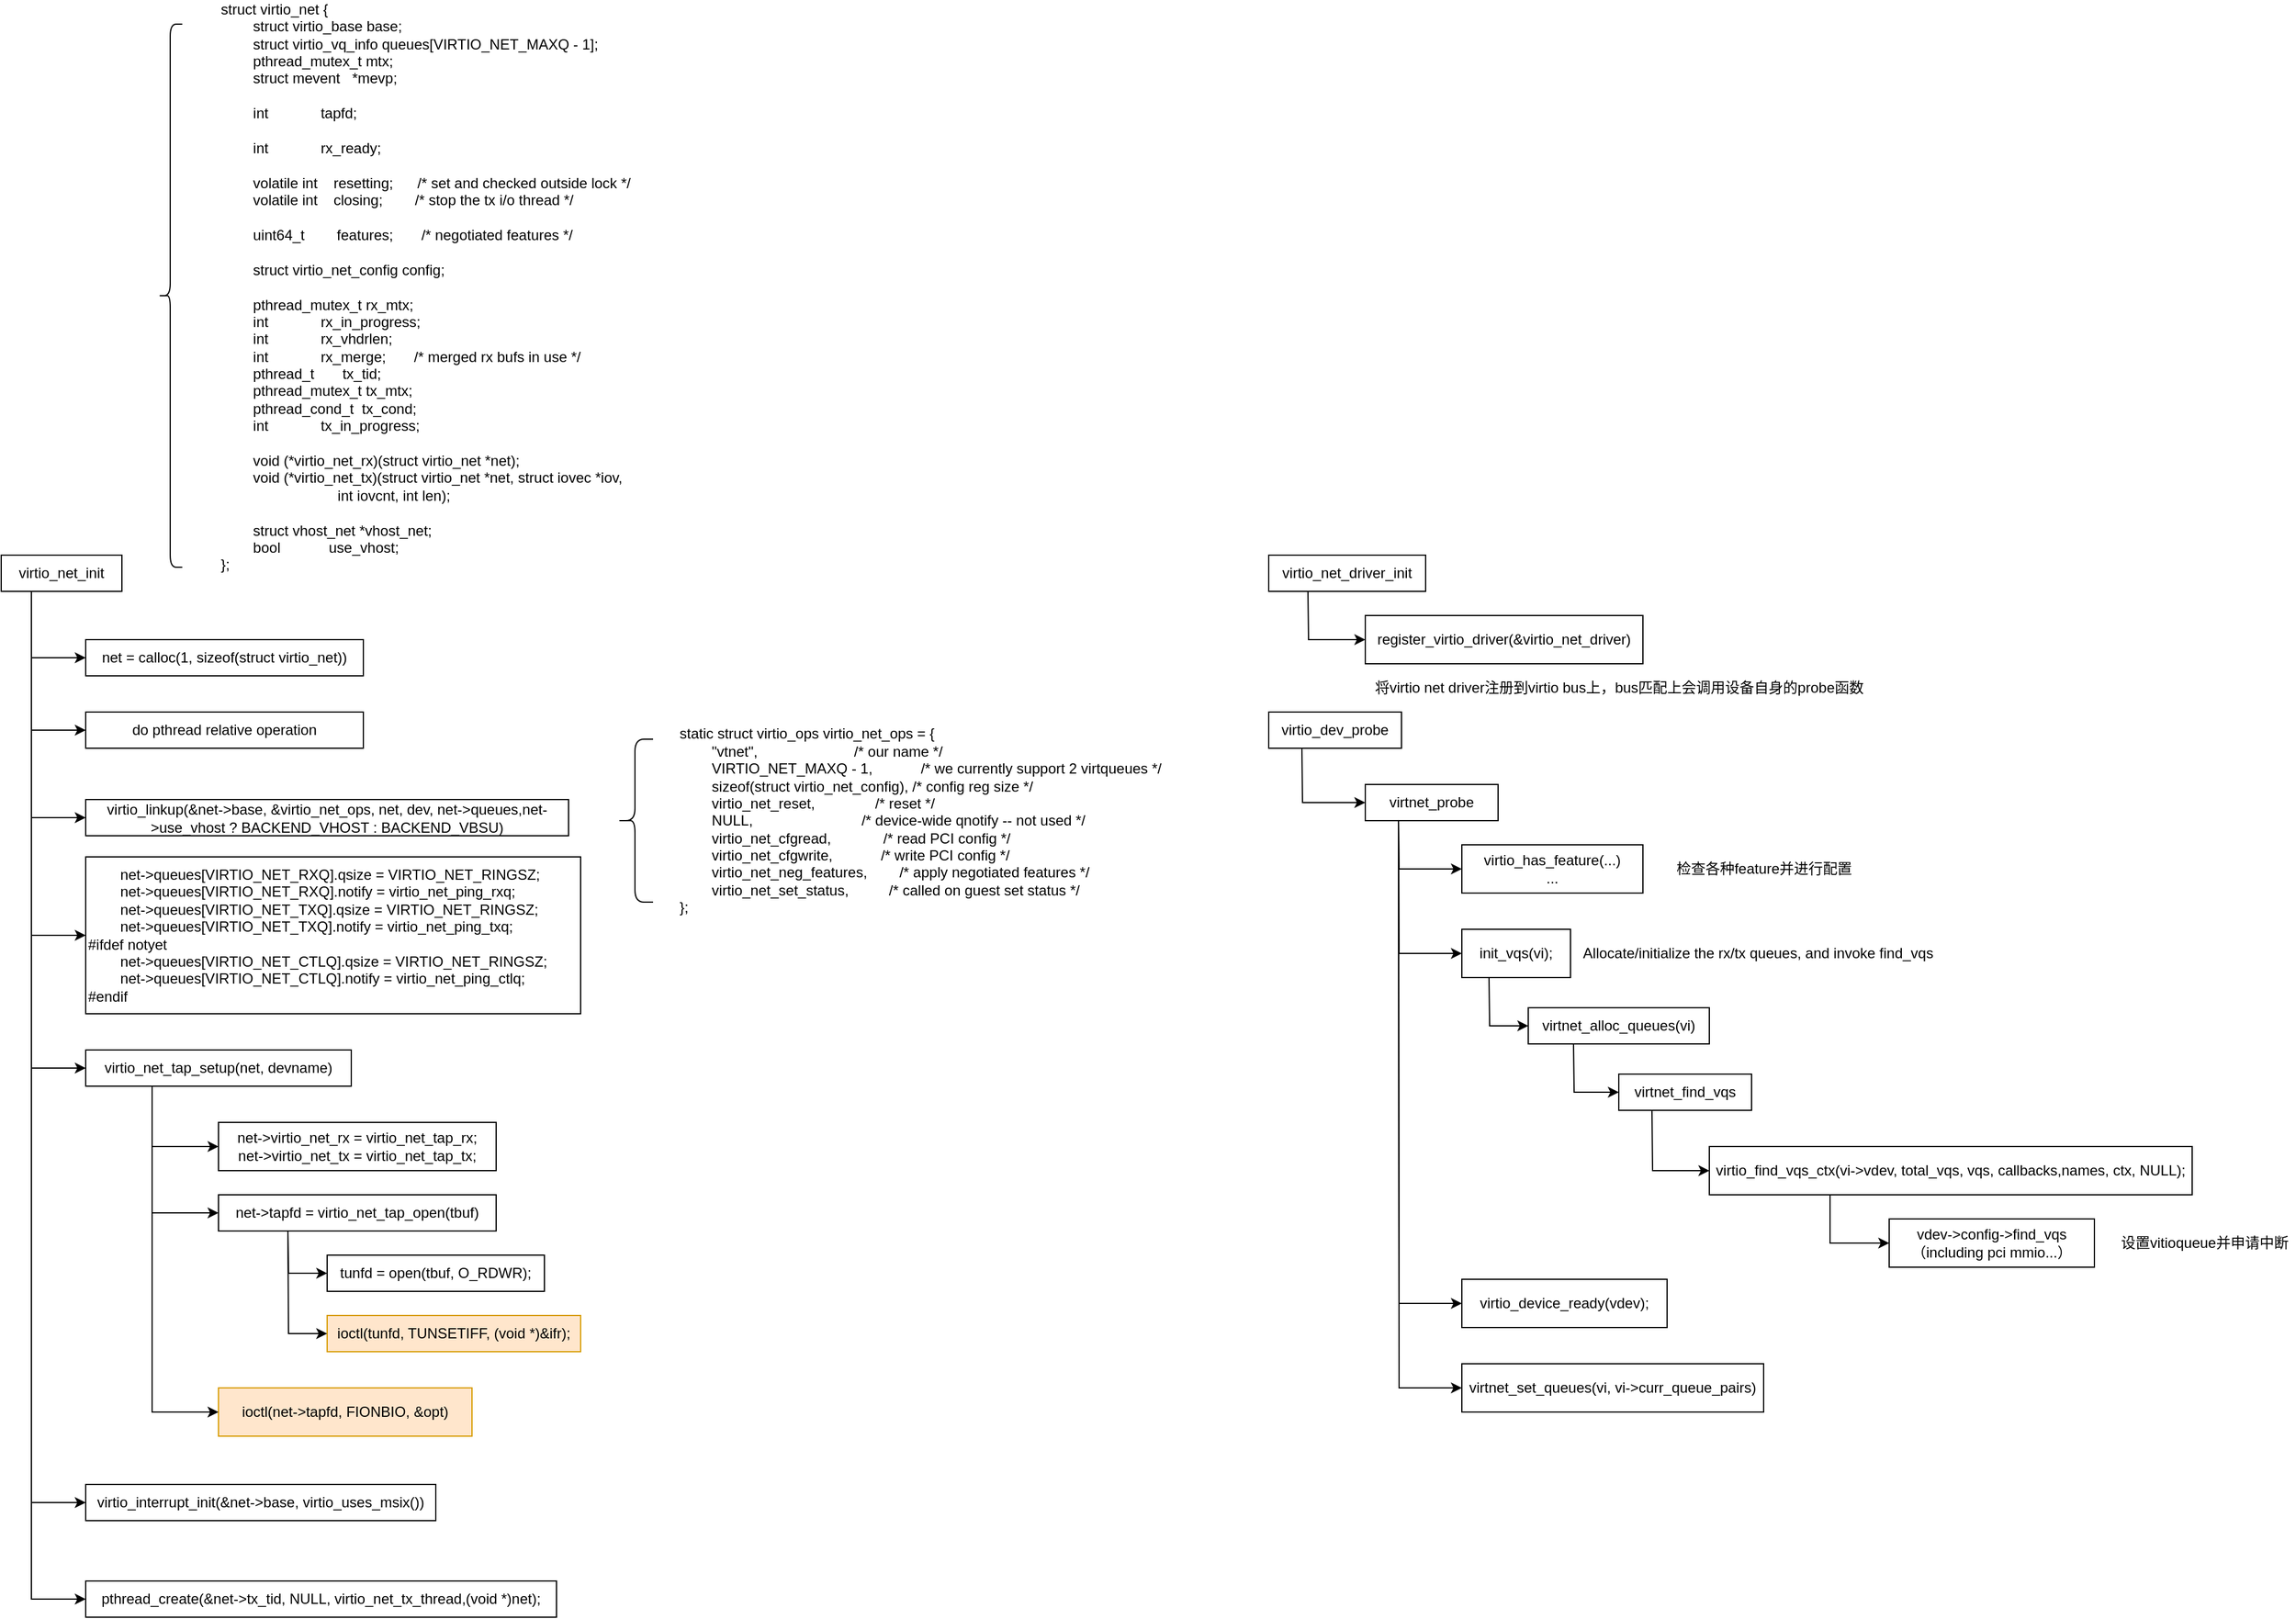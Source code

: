 <mxfile version="16.2.4" type="github">
  <diagram id="KWUQa78Vd3lR5urpS75q" name="第 1 页">
    <mxGraphModel dx="1483" dy="2060" grid="1" gridSize="10" guides="1" tooltips="1" connect="1" arrows="1" fold="1" page="1" pageScale="1" pageWidth="827" pageHeight="1169" math="0" shadow="0">
      <root>
        <mxCell id="0" />
        <mxCell id="1" parent="0" />
        <mxCell id="0QqFH8Gw2swg9hfUQbTv-2" value="virtio_net_init" style="rounded=0;whiteSpace=wrap;html=1;" parent="1" vertex="1">
          <mxGeometry x="70" y="40" width="100" height="30" as="geometry" />
        </mxCell>
        <mxCell id="0QqFH8Gw2swg9hfUQbTv-3" value="virtio_linkup(&amp;amp;net-&amp;gt;base, &amp;amp;virtio_net_ops, net, dev, net-&amp;gt;queues,net-&amp;gt;use_vhost ? BACKEND_VHOST : BACKEND_VBSU)" style="whiteSpace=wrap;html=1;" parent="1" vertex="1">
          <mxGeometry x="140" y="242.5" width="400" height="30" as="geometry" />
        </mxCell>
        <mxCell id="0QqFH8Gw2swg9hfUQbTv-6" value="" style="edgeStyle=elbowEdgeStyle;elbow=horizontal;endArrow=classic;html=1;rounded=0;entryX=0;entryY=0.5;entryDx=0;entryDy=0;exitX=0.25;exitY=1;exitDx=0;exitDy=0;" parent="1" source="0QqFH8Gw2swg9hfUQbTv-2" target="0QqFH8Gw2swg9hfUQbTv-3" edge="1">
          <mxGeometry width="50" height="50" relative="1" as="geometry">
            <mxPoint x="50" y="150" as="sourcePoint" />
            <mxPoint x="100" y="100" as="targetPoint" />
            <Array as="points">
              <mxPoint x="95" y="90" />
            </Array>
          </mxGeometry>
        </mxCell>
        <mxCell id="0QqFH8Gw2swg9hfUQbTv-7" value="&lt;div&gt;static struct virtio_ops virtio_net_ops = {&lt;/div&gt;&lt;div&gt;&amp;nbsp; &amp;nbsp; &amp;nbsp; &amp;nbsp; &quot;vtnet&quot;,&amp;nbsp; &amp;nbsp; &amp;nbsp; &amp;nbsp; &amp;nbsp; &amp;nbsp; &amp;nbsp; &amp;nbsp; &amp;nbsp; &amp;nbsp; &amp;nbsp; &amp;nbsp; /* our name */&lt;/div&gt;&lt;div&gt;&amp;nbsp; &amp;nbsp; &amp;nbsp; &amp;nbsp; VIRTIO_NET_MAXQ - 1,&amp;nbsp; &amp;nbsp; &amp;nbsp; &amp;nbsp; &amp;nbsp; &amp;nbsp; /* we currently support 2 virtqueues */&lt;/div&gt;&lt;div&gt;&amp;nbsp; &amp;nbsp; &amp;nbsp; &amp;nbsp; sizeof(struct virtio_net_config), /* config reg size */&lt;/div&gt;&lt;div&gt;&amp;nbsp; &amp;nbsp; &amp;nbsp; &amp;nbsp; virtio_net_reset,&amp;nbsp; &amp;nbsp; &amp;nbsp; &amp;nbsp; &amp;nbsp; &amp;nbsp; &amp;nbsp; &amp;nbsp;/* reset */&lt;/div&gt;&lt;div&gt;&amp;nbsp; &amp;nbsp; &amp;nbsp; &amp;nbsp; NULL,&amp;nbsp; &amp;nbsp; &amp;nbsp; &amp;nbsp; &amp;nbsp; &amp;nbsp; &amp;nbsp; &amp;nbsp; &amp;nbsp; &amp;nbsp; &amp;nbsp; &amp;nbsp; &amp;nbsp; &amp;nbsp;/* device-wide qnotify -- not used */&lt;/div&gt;&lt;div&gt;&amp;nbsp; &amp;nbsp; &amp;nbsp; &amp;nbsp; virtio_net_cfgread,&amp;nbsp; &amp;nbsp; &amp;nbsp; &amp;nbsp; &amp;nbsp; &amp;nbsp; &amp;nbsp;/* read PCI config */&lt;/div&gt;&lt;div&gt;&amp;nbsp; &amp;nbsp; &amp;nbsp; &amp;nbsp; virtio_net_cfgwrite,&amp;nbsp; &amp;nbsp; &amp;nbsp; &amp;nbsp; &amp;nbsp; &amp;nbsp; /* write PCI config */&lt;/div&gt;&lt;div&gt;&amp;nbsp; &amp;nbsp; &amp;nbsp; &amp;nbsp; virtio_net_neg_features,&amp;nbsp; &amp;nbsp; &amp;nbsp; &amp;nbsp; /* apply negotiated features */&lt;/div&gt;&lt;div&gt;&amp;nbsp; &amp;nbsp; &amp;nbsp; &amp;nbsp; virtio_net_set_status,&amp;nbsp; &amp;nbsp; &amp;nbsp; &amp;nbsp; &amp;nbsp; /* called on guest set status */&lt;/div&gt;&lt;div&gt;};&lt;/div&gt;" style="text;html=1;align=left;verticalAlign=middle;resizable=0;points=[];autosize=1;strokeColor=none;fillColor=none;" parent="1" vertex="1">
          <mxGeometry x="630" y="180" width="410" height="160" as="geometry" />
        </mxCell>
        <mxCell id="0QqFH8Gw2swg9hfUQbTv-8" value="" style="shape=curlyBracket;whiteSpace=wrap;html=1;rounded=1;size=0.5;" parent="1" vertex="1">
          <mxGeometry x="580" y="192.5" width="30" height="135" as="geometry" />
        </mxCell>
        <mxCell id="0QqFH8Gw2swg9hfUQbTv-9" value="&lt;div&gt;struct virtio_net {&lt;/div&gt;&lt;div&gt;&amp;nbsp; &amp;nbsp; &amp;nbsp; &amp;nbsp; struct virtio_base base;&lt;/div&gt;&lt;div&gt;&amp;nbsp; &amp;nbsp; &amp;nbsp; &amp;nbsp; struct virtio_vq_info queues[VIRTIO_NET_MAXQ - 1];&lt;/div&gt;&lt;div&gt;&amp;nbsp; &amp;nbsp; &amp;nbsp; &amp;nbsp; pthread_mutex_t mtx;&lt;/div&gt;&lt;div&gt;&amp;nbsp; &amp;nbsp; &amp;nbsp; &amp;nbsp; struct mevent&amp;nbsp; &amp;nbsp;*mevp;&lt;/div&gt;&lt;div&gt;&lt;br&gt;&lt;/div&gt;&lt;div&gt;&amp;nbsp; &amp;nbsp; &amp;nbsp; &amp;nbsp; int&amp;nbsp; &amp;nbsp; &amp;nbsp; &amp;nbsp; &amp;nbsp; &amp;nbsp; &amp;nbsp;tapfd;&lt;/div&gt;&lt;div&gt;&lt;br&gt;&lt;/div&gt;&lt;div&gt;&amp;nbsp; &amp;nbsp; &amp;nbsp; &amp;nbsp; int&amp;nbsp; &amp;nbsp; &amp;nbsp; &amp;nbsp; &amp;nbsp; &amp;nbsp; &amp;nbsp;rx_ready;&lt;/div&gt;&lt;div&gt;&lt;br&gt;&lt;/div&gt;&lt;div&gt;&amp;nbsp; &amp;nbsp; &amp;nbsp; &amp;nbsp; volatile int&amp;nbsp; &amp;nbsp; resetting;&amp;nbsp; &amp;nbsp; &amp;nbsp; /* set and checked outside lock */&lt;/div&gt;&lt;div&gt;&amp;nbsp; &amp;nbsp; &amp;nbsp; &amp;nbsp; volatile int&amp;nbsp; &amp;nbsp; closing;&amp;nbsp; &amp;nbsp; &amp;nbsp; &amp;nbsp; /* stop the tx i/o thread */&lt;/div&gt;&lt;div&gt;&lt;br&gt;&lt;/div&gt;&lt;div&gt;&amp;nbsp; &amp;nbsp; &amp;nbsp; &amp;nbsp; uint64_t&amp;nbsp; &amp;nbsp; &amp;nbsp; &amp;nbsp; features;&amp;nbsp; &amp;nbsp; &amp;nbsp; &amp;nbsp;/* negotiated features */&lt;/div&gt;&lt;div&gt;&lt;br&gt;&lt;/div&gt;&lt;div&gt;&amp;nbsp; &amp;nbsp; &amp;nbsp; &amp;nbsp; struct virtio_net_config config;&lt;/div&gt;&lt;div&gt;&lt;br&gt;&lt;/div&gt;&lt;div&gt;&amp;nbsp; &amp;nbsp; &amp;nbsp; &amp;nbsp; pthread_mutex_t rx_mtx;&lt;/div&gt;&lt;div&gt;&amp;nbsp; &amp;nbsp; &amp;nbsp; &amp;nbsp; int&amp;nbsp; &amp;nbsp; &amp;nbsp; &amp;nbsp; &amp;nbsp; &amp;nbsp; &amp;nbsp;rx_in_progress;&lt;/div&gt;&lt;div&gt;&amp;nbsp; &amp;nbsp; &amp;nbsp; &amp;nbsp; int&amp;nbsp; &amp;nbsp; &amp;nbsp; &amp;nbsp; &amp;nbsp; &amp;nbsp; &amp;nbsp;rx_vhdrlen;&lt;/div&gt;&lt;div&gt;&amp;nbsp; &amp;nbsp; &amp;nbsp; &amp;nbsp; int&amp;nbsp; &amp;nbsp; &amp;nbsp; &amp;nbsp; &amp;nbsp; &amp;nbsp; &amp;nbsp;rx_merge;&amp;nbsp; &amp;nbsp; &amp;nbsp; &amp;nbsp;/* merged rx bufs in use */&lt;/div&gt;&lt;div&gt;&amp;nbsp; &amp;nbsp; &amp;nbsp; &amp;nbsp; pthread_t&amp;nbsp; &amp;nbsp; &amp;nbsp; &amp;nbsp;tx_tid;&lt;/div&gt;&lt;div&gt;&amp;nbsp; &amp;nbsp; &amp;nbsp; &amp;nbsp; pthread_mutex_t tx_mtx;&lt;/div&gt;&lt;div&gt;&amp;nbsp; &amp;nbsp; &amp;nbsp; &amp;nbsp; pthread_cond_t&amp;nbsp; tx_cond;&lt;/div&gt;&lt;div&gt;&amp;nbsp; &amp;nbsp; &amp;nbsp; &amp;nbsp; int&amp;nbsp; &amp;nbsp; &amp;nbsp; &amp;nbsp; &amp;nbsp; &amp;nbsp; &amp;nbsp;tx_in_progress;&lt;/div&gt;&lt;div&gt;&lt;br&gt;&lt;/div&gt;&lt;div&gt;&amp;nbsp; &amp;nbsp; &amp;nbsp; &amp;nbsp; void (*virtio_net_rx)(struct virtio_net *net);&lt;/div&gt;&lt;div&gt;&amp;nbsp; &amp;nbsp; &amp;nbsp; &amp;nbsp; void (*virtio_net_tx)(struct virtio_net *net, struct iovec *iov,&lt;/div&gt;&lt;div&gt;&amp;nbsp; &amp;nbsp; &amp;nbsp; &amp;nbsp; &amp;nbsp; &amp;nbsp; &amp;nbsp; &amp;nbsp; &amp;nbsp; &amp;nbsp; &amp;nbsp; &amp;nbsp; &amp;nbsp; &amp;nbsp; &amp;nbsp;int iovcnt, int len);&lt;/div&gt;&lt;div&gt;&lt;br&gt;&lt;/div&gt;&lt;div&gt;&amp;nbsp; &amp;nbsp; &amp;nbsp; &amp;nbsp; struct vhost_net *vhost_net;&lt;/div&gt;&lt;div&gt;&amp;nbsp; &amp;nbsp; &amp;nbsp; &amp;nbsp; bool&amp;nbsp; &amp;nbsp; &amp;nbsp; &amp;nbsp; &amp;nbsp; &amp;nbsp; use_vhost;&lt;/div&gt;&lt;div&gt;};&lt;/div&gt;&lt;div&gt;&lt;br&gt;&lt;/div&gt;" style="text;html=1;align=left;verticalAlign=middle;resizable=0;points=[];autosize=1;strokeColor=none;fillColor=none;" parent="1" vertex="1">
          <mxGeometry x="250" y="-415" width="350" height="480" as="geometry" />
        </mxCell>
        <mxCell id="0QqFH8Gw2swg9hfUQbTv-10" value="" style="shape=curlyBracket;whiteSpace=wrap;html=1;rounded=1;" parent="1" vertex="1">
          <mxGeometry x="200" y="-400" width="20" height="450" as="geometry" />
        </mxCell>
        <mxCell id="0QqFH8Gw2swg9hfUQbTv-11" value="net = calloc(1, sizeof(struct virtio_net))" style="whiteSpace=wrap;html=1;" parent="1" vertex="1">
          <mxGeometry x="140" y="110" width="230" height="30" as="geometry" />
        </mxCell>
        <mxCell id="0QqFH8Gw2swg9hfUQbTv-12" value="" style="endArrow=classic;html=1;rounded=0;entryX=0;entryY=0.5;entryDx=0;entryDy=0;exitX=0.25;exitY=1;exitDx=0;exitDy=0;" parent="1" source="0QqFH8Gw2swg9hfUQbTv-2" target="0QqFH8Gw2swg9hfUQbTv-11" edge="1">
          <mxGeometry width="50" height="50" relative="1" as="geometry">
            <mxPoint x="100" y="125" as="sourcePoint" />
            <mxPoint x="490" y="130" as="targetPoint" />
            <Array as="points">
              <mxPoint x="95" y="125" />
            </Array>
          </mxGeometry>
        </mxCell>
        <mxCell id="0QqFH8Gw2swg9hfUQbTv-13" value="do pthread relative operation" style="whiteSpace=wrap;html=1;" parent="1" vertex="1">
          <mxGeometry x="140" y="170" width="230" height="30" as="geometry" />
        </mxCell>
        <mxCell id="0QqFH8Gw2swg9hfUQbTv-14" value="" style="endArrow=classic;html=1;rounded=0;entryX=0;entryY=0.5;entryDx=0;entryDy=0;exitX=0.25;exitY=1;exitDx=0;exitDy=0;" parent="1" source="0QqFH8Gw2swg9hfUQbTv-2" target="0QqFH8Gw2swg9hfUQbTv-13" edge="1">
          <mxGeometry width="50" height="50" relative="1" as="geometry">
            <mxPoint x="180" y="260" as="sourcePoint" />
            <mxPoint x="230" y="210" as="targetPoint" />
            <Array as="points">
              <mxPoint x="95" y="185" />
            </Array>
          </mxGeometry>
        </mxCell>
        <mxCell id="0QqFH8Gw2swg9hfUQbTv-15" value="&lt;div&gt;&amp;nbsp; &amp;nbsp; &amp;nbsp; &amp;nbsp; net-&amp;gt;queues[VIRTIO_NET_RXQ].qsize = VIRTIO_NET_RINGSZ;&lt;/div&gt;&lt;div&gt;&amp;nbsp; &amp;nbsp; &amp;nbsp; &amp;nbsp; net-&amp;gt;queues[VIRTIO_NET_RXQ].notify = virtio_net_ping_rxq;&lt;/div&gt;&lt;div&gt;&amp;nbsp; &amp;nbsp; &amp;nbsp; &amp;nbsp; net-&amp;gt;queues[VIRTIO_NET_TXQ].qsize = VIRTIO_NET_RINGSZ;&lt;/div&gt;&lt;div&gt;&amp;nbsp; &amp;nbsp; &amp;nbsp; &amp;nbsp; net-&amp;gt;queues[VIRTIO_NET_TXQ].notify = virtio_net_ping_txq;&lt;/div&gt;&lt;div&gt;#ifdef notyet&lt;/div&gt;&lt;div&gt;&amp;nbsp; &amp;nbsp; &amp;nbsp; &amp;nbsp; net-&amp;gt;queues[VIRTIO_NET_CTLQ].qsize = VIRTIO_NET_RINGSZ;&lt;/div&gt;&lt;div&gt;&amp;nbsp; &amp;nbsp; &amp;nbsp; &amp;nbsp; net-&amp;gt;queues[VIRTIO_NET_CTLQ].notify = virtio_net_ping_ctlq;&lt;/div&gt;&lt;div&gt;#endif&lt;/div&gt;" style="whiteSpace=wrap;html=1;align=left;" parent="1" vertex="1">
          <mxGeometry x="140" y="290" width="410" height="130" as="geometry" />
        </mxCell>
        <mxCell id="0QqFH8Gw2swg9hfUQbTv-16" value="" style="endArrow=classic;html=1;rounded=0;entryX=0;entryY=0.5;entryDx=0;entryDy=0;exitX=0.25;exitY=1;exitDx=0;exitDy=0;" parent="1" source="0QqFH8Gw2swg9hfUQbTv-2" target="0QqFH8Gw2swg9hfUQbTv-15" edge="1">
          <mxGeometry width="50" height="50" relative="1" as="geometry">
            <mxPoint x="120" y="100" as="sourcePoint" />
            <mxPoint x="110" y="330" as="targetPoint" />
            <Array as="points">
              <mxPoint x="95" y="355" />
            </Array>
          </mxGeometry>
        </mxCell>
        <mxCell id="0QqFH8Gw2swg9hfUQbTv-17" value="virtio_net_tap_setup(net, devname)" style="whiteSpace=wrap;html=1;" parent="1" vertex="1">
          <mxGeometry x="140" y="450" width="220" height="30" as="geometry" />
        </mxCell>
        <mxCell id="0QqFH8Gw2swg9hfUQbTv-18" value="" style="endArrow=classic;html=1;rounded=0;entryX=0;entryY=0.5;entryDx=0;entryDy=0;exitX=0.25;exitY=1;exitDx=0;exitDy=0;" parent="1" source="0QqFH8Gw2swg9hfUQbTv-2" target="0QqFH8Gw2swg9hfUQbTv-17" edge="1">
          <mxGeometry width="50" height="50" relative="1" as="geometry">
            <mxPoint x="120" y="80" as="sourcePoint" />
            <mxPoint x="70" y="390" as="targetPoint" />
            <Array as="points">
              <mxPoint x="95" y="465" />
            </Array>
          </mxGeometry>
        </mxCell>
        <mxCell id="0QqFH8Gw2swg9hfUQbTv-19" value="net-&amp;gt;virtio_net_rx = virtio_net_tap_rx;&lt;br&gt;net-&amp;gt;virtio_net_tx = virtio_net_tap_tx;" style="whiteSpace=wrap;html=1;" parent="1" vertex="1">
          <mxGeometry x="250" y="510" width="230" height="40" as="geometry" />
        </mxCell>
        <mxCell id="0QqFH8Gw2swg9hfUQbTv-20" value="" style="endArrow=classic;html=1;rounded=0;entryX=0;entryY=0.5;entryDx=0;entryDy=0;exitX=0.25;exitY=1;exitDx=0;exitDy=0;" parent="1" source="0QqFH8Gw2swg9hfUQbTv-17" target="0QqFH8Gw2swg9hfUQbTv-19" edge="1">
          <mxGeometry width="50" height="50" relative="1" as="geometry">
            <mxPoint x="110" y="550" as="sourcePoint" />
            <mxPoint x="160" y="500" as="targetPoint" />
            <Array as="points">
              <mxPoint x="195" y="530" />
            </Array>
          </mxGeometry>
        </mxCell>
        <mxCell id="0QqFH8Gw2swg9hfUQbTv-21" value="net-&amp;gt;tapfd = virtio_net_tap_open(tbuf)" style="whiteSpace=wrap;html=1;" parent="1" vertex="1">
          <mxGeometry x="250" y="570" width="230" height="30" as="geometry" />
        </mxCell>
        <mxCell id="0QqFH8Gw2swg9hfUQbTv-23" value="" style="endArrow=classic;html=1;rounded=0;entryX=0;entryY=0.5;entryDx=0;entryDy=0;exitX=0.25;exitY=1;exitDx=0;exitDy=0;" parent="1" source="0QqFH8Gw2swg9hfUQbTv-17" target="0QqFH8Gw2swg9hfUQbTv-21" edge="1">
          <mxGeometry width="50" height="50" relative="1" as="geometry">
            <mxPoint x="200" y="550" as="sourcePoint" />
            <mxPoint x="250" y="500" as="targetPoint" />
            <Array as="points">
              <mxPoint x="195" y="585" />
            </Array>
          </mxGeometry>
        </mxCell>
        <mxCell id="0QqFH8Gw2swg9hfUQbTv-24" value="tunfd = open(tbuf, O_RDWR);" style="whiteSpace=wrap;html=1;" parent="1" vertex="1">
          <mxGeometry x="340" y="620" width="180" height="30" as="geometry" />
        </mxCell>
        <mxCell id="0QqFH8Gw2swg9hfUQbTv-25" value="ioctl(tunfd, TUNSETIFF, (void *)&amp;amp;ifr);" style="whiteSpace=wrap;html=1;fillColor=#ffe6cc;strokeColor=#d79b00;" parent="1" vertex="1">
          <mxGeometry x="340" y="670" width="210" height="30" as="geometry" />
        </mxCell>
        <mxCell id="0QqFH8Gw2swg9hfUQbTv-26" value="" style="endArrow=classic;html=1;rounded=0;entryX=0;entryY=0.5;entryDx=0;entryDy=0;exitX=0.25;exitY=1;exitDx=0;exitDy=0;" parent="1" source="0QqFH8Gw2swg9hfUQbTv-21" target="0QqFH8Gw2swg9hfUQbTv-24" edge="1">
          <mxGeometry width="50" height="50" relative="1" as="geometry">
            <mxPoint x="225" y="690" as="sourcePoint" />
            <mxPoint x="275" y="640" as="targetPoint" />
            <Array as="points">
              <mxPoint x="308" y="635" />
            </Array>
          </mxGeometry>
        </mxCell>
        <mxCell id="0QqFH8Gw2swg9hfUQbTv-27" value="" style="endArrow=classic;html=1;rounded=0;entryX=0;entryY=0.5;entryDx=0;entryDy=0;exitX=0.25;exitY=1;exitDx=0;exitDy=0;" parent="1" source="0QqFH8Gw2swg9hfUQbTv-21" target="0QqFH8Gw2swg9hfUQbTv-25" edge="1">
          <mxGeometry width="50" height="50" relative="1" as="geometry">
            <mxPoint x="450" y="600" as="sourcePoint" />
            <mxPoint x="500" y="550" as="targetPoint" />
            <Array as="points">
              <mxPoint x="308" y="685" />
            </Array>
          </mxGeometry>
        </mxCell>
        <mxCell id="0QqFH8Gw2swg9hfUQbTv-28" value="ioctl(net-&amp;gt;tapfd, FIONBIO, &amp;amp;opt)" style="whiteSpace=wrap;html=1;fillColor=#ffe6cc;strokeColor=#d79b00;" parent="1" vertex="1">
          <mxGeometry x="250" y="730" width="210" height="40" as="geometry" />
        </mxCell>
        <mxCell id="0QqFH8Gw2swg9hfUQbTv-29" value="" style="endArrow=classic;html=1;rounded=0;entryX=0;entryY=0.5;entryDx=0;entryDy=0;exitX=0.25;exitY=1;exitDx=0;exitDy=0;" parent="1" source="0QqFH8Gw2swg9hfUQbTv-17" target="0QqFH8Gw2swg9hfUQbTv-28" edge="1">
          <mxGeometry width="50" height="50" relative="1" as="geometry">
            <mxPoint x="150" y="780" as="sourcePoint" />
            <mxPoint x="200" y="730" as="targetPoint" />
            <Array as="points">
              <mxPoint x="195" y="750" />
            </Array>
          </mxGeometry>
        </mxCell>
        <mxCell id="0QqFH8Gw2swg9hfUQbTv-30" value="virtio_interrupt_init(&amp;amp;net-&amp;gt;base, virtio_uses_msix())" style="whiteSpace=wrap;html=1;" parent="1" vertex="1">
          <mxGeometry x="140" y="810" width="290" height="30" as="geometry" />
        </mxCell>
        <mxCell id="0QqFH8Gw2swg9hfUQbTv-31" value="" style="endArrow=classic;html=1;rounded=0;entryX=0;entryY=0.5;entryDx=0;entryDy=0;exitX=0.25;exitY=1;exitDx=0;exitDy=0;" parent="1" source="0QqFH8Gw2swg9hfUQbTv-2" target="0QqFH8Gw2swg9hfUQbTv-30" edge="1">
          <mxGeometry width="50" height="50" relative="1" as="geometry">
            <mxPoint x="50" y="840" as="sourcePoint" />
            <mxPoint x="100" y="790" as="targetPoint" />
            <Array as="points">
              <mxPoint x="95" y="825" />
            </Array>
          </mxGeometry>
        </mxCell>
        <mxCell id="0QqFH8Gw2swg9hfUQbTv-32" value="pthread_create(&amp;amp;net-&amp;gt;tx_tid, NULL, virtio_net_tx_thread,(void *)net);" style="whiteSpace=wrap;html=1;" parent="1" vertex="1">
          <mxGeometry x="140" y="890" width="390" height="30" as="geometry" />
        </mxCell>
        <mxCell id="0QqFH8Gw2swg9hfUQbTv-33" value="" style="endArrow=classic;html=1;rounded=0;entryX=0;entryY=0.5;entryDx=0;entryDy=0;exitX=0.25;exitY=1;exitDx=0;exitDy=0;" parent="1" source="0QqFH8Gw2swg9hfUQbTv-2" target="0QqFH8Gw2swg9hfUQbTv-32" edge="1">
          <mxGeometry width="50" height="50" relative="1" as="geometry">
            <mxPoint x="60" y="960" as="sourcePoint" />
            <mxPoint x="110" y="910" as="targetPoint" />
            <Array as="points">
              <mxPoint x="95" y="905" />
            </Array>
          </mxGeometry>
        </mxCell>
        <mxCell id="46-HXXY4aSdP1pMZ3lFQ-1" value="virtnet_probe" style="whiteSpace=wrap;html=1;" vertex="1" parent="1">
          <mxGeometry x="1200" y="230" width="110" height="30" as="geometry" />
        </mxCell>
        <mxCell id="46-HXXY4aSdP1pMZ3lFQ-2" value="virtio_net_driver_init" style="whiteSpace=wrap;html=1;" vertex="1" parent="1">
          <mxGeometry x="1120" y="40" width="130" height="30" as="geometry" />
        </mxCell>
        <mxCell id="46-HXXY4aSdP1pMZ3lFQ-3" value="register_virtio_driver(&amp;amp;virtio_net_driver)" style="whiteSpace=wrap;html=1;" vertex="1" parent="1">
          <mxGeometry x="1200" y="90" width="230" height="40" as="geometry" />
        </mxCell>
        <mxCell id="46-HXXY4aSdP1pMZ3lFQ-4" value="" style="endArrow=classic;html=1;rounded=0;entryX=0;entryY=0.5;entryDx=0;entryDy=0;exitX=0.25;exitY=1;exitDx=0;exitDy=0;" edge="1" parent="1" source="46-HXXY4aSdP1pMZ3lFQ-2" target="46-HXXY4aSdP1pMZ3lFQ-3">
          <mxGeometry width="50" height="50" relative="1" as="geometry">
            <mxPoint x="1100" y="230" as="sourcePoint" />
            <mxPoint x="1150" y="180" as="targetPoint" />
            <Array as="points">
              <mxPoint x="1153" y="110" />
            </Array>
          </mxGeometry>
        </mxCell>
        <mxCell id="46-HXXY4aSdP1pMZ3lFQ-5" value="将virtio net driver注册到virtio bus上，bus匹配上会调用设备自身的probe函数" style="text;html=1;align=center;verticalAlign=middle;resizable=0;points=[];autosize=1;strokeColor=none;fillColor=none;" vertex="1" parent="1">
          <mxGeometry x="1200" y="140" width="420" height="20" as="geometry" />
        </mxCell>
        <mxCell id="46-HXXY4aSdP1pMZ3lFQ-6" value="virtio_has_feature(...)&lt;br&gt;..." style="whiteSpace=wrap;html=1;" vertex="1" parent="1">
          <mxGeometry x="1280" y="280" width="150" height="40" as="geometry" />
        </mxCell>
        <mxCell id="46-HXXY4aSdP1pMZ3lFQ-7" value="检查各种feature并进行配置" style="text;html=1;align=center;verticalAlign=middle;resizable=0;points=[];autosize=1;strokeColor=none;fillColor=none;" vertex="1" parent="1">
          <mxGeometry x="1450" y="290" width="160" height="20" as="geometry" />
        </mxCell>
        <mxCell id="46-HXXY4aSdP1pMZ3lFQ-8" value="virtio_dev_probe" style="whiteSpace=wrap;html=1;" vertex="1" parent="1">
          <mxGeometry x="1120" y="170" width="110" height="30" as="geometry" />
        </mxCell>
        <mxCell id="46-HXXY4aSdP1pMZ3lFQ-11" value="" style="endArrow=classic;html=1;rounded=0;entryX=0;entryY=0.5;entryDx=0;entryDy=0;exitX=0.25;exitY=1;exitDx=0;exitDy=0;" edge="1" parent="1" source="46-HXXY4aSdP1pMZ3lFQ-8" target="46-HXXY4aSdP1pMZ3lFQ-1">
          <mxGeometry width="50" height="50" relative="1" as="geometry">
            <mxPoint x="1110" y="310" as="sourcePoint" />
            <mxPoint x="1160" y="260" as="targetPoint" />
            <Array as="points">
              <mxPoint x="1148" y="245" />
            </Array>
          </mxGeometry>
        </mxCell>
        <mxCell id="46-HXXY4aSdP1pMZ3lFQ-12" value="" style="endArrow=classic;html=1;rounded=0;entryX=0;entryY=0.5;entryDx=0;entryDy=0;exitX=0.25;exitY=1;exitDx=0;exitDy=0;" edge="1" parent="1" source="46-HXXY4aSdP1pMZ3lFQ-1" target="46-HXXY4aSdP1pMZ3lFQ-6">
          <mxGeometry width="50" height="50" relative="1" as="geometry">
            <mxPoint x="1090" y="350" as="sourcePoint" />
            <mxPoint x="1140" y="300" as="targetPoint" />
            <Array as="points">
              <mxPoint x="1228" y="300" />
            </Array>
          </mxGeometry>
        </mxCell>
        <mxCell id="46-HXXY4aSdP1pMZ3lFQ-13" value="init_vqs(vi);" style="whiteSpace=wrap;html=1;" vertex="1" parent="1">
          <mxGeometry x="1280" y="350" width="90" height="40" as="geometry" />
        </mxCell>
        <mxCell id="46-HXXY4aSdP1pMZ3lFQ-14" value="" style="endArrow=classic;html=1;rounded=0;entryX=0;entryY=0.5;entryDx=0;entryDy=0;exitX=0.25;exitY=1;exitDx=0;exitDy=0;" edge="1" parent="1" source="46-HXXY4aSdP1pMZ3lFQ-1" target="46-HXXY4aSdP1pMZ3lFQ-13">
          <mxGeometry width="50" height="50" relative="1" as="geometry">
            <mxPoint x="1120" y="390" as="sourcePoint" />
            <mxPoint x="1170" y="340" as="targetPoint" />
            <Array as="points">
              <mxPoint x="1228" y="370" />
            </Array>
          </mxGeometry>
        </mxCell>
        <mxCell id="46-HXXY4aSdP1pMZ3lFQ-17" value="Allocate/initialize the rx/tx queues, and invoke find_vqs" style="text;html=1;align=center;verticalAlign=middle;resizable=0;points=[];autosize=1;strokeColor=none;fillColor=none;" vertex="1" parent="1">
          <mxGeometry x="1370" y="360" width="310" height="20" as="geometry" />
        </mxCell>
        <mxCell id="46-HXXY4aSdP1pMZ3lFQ-18" value="virtnet_alloc_queues(vi)" style="whiteSpace=wrap;html=1;" vertex="1" parent="1">
          <mxGeometry x="1335" y="415" width="150" height="30" as="geometry" />
        </mxCell>
        <mxCell id="46-HXXY4aSdP1pMZ3lFQ-19" value="" style="endArrow=classic;html=1;rounded=0;entryX=0;entryY=0.5;entryDx=0;entryDy=0;exitX=0.25;exitY=1;exitDx=0;exitDy=0;" edge="1" parent="1" source="46-HXXY4aSdP1pMZ3lFQ-13" target="46-HXXY4aSdP1pMZ3lFQ-18">
          <mxGeometry width="50" height="50" relative="1" as="geometry">
            <mxPoint x="1200" y="510" as="sourcePoint" />
            <mxPoint x="1250" y="460" as="targetPoint" />
            <Array as="points">
              <mxPoint x="1303" y="430" />
            </Array>
          </mxGeometry>
        </mxCell>
        <mxCell id="46-HXXY4aSdP1pMZ3lFQ-20" value="virtnet_find_vqs" style="whiteSpace=wrap;html=1;" vertex="1" parent="1">
          <mxGeometry x="1410" y="470" width="110" height="30" as="geometry" />
        </mxCell>
        <mxCell id="46-HXXY4aSdP1pMZ3lFQ-21" value="" style="endArrow=classic;html=1;rounded=0;entryX=0;entryY=0.5;entryDx=0;entryDy=0;exitX=0.25;exitY=1;exitDx=0;exitDy=0;" edge="1" parent="1" source="46-HXXY4aSdP1pMZ3lFQ-18" target="46-HXXY4aSdP1pMZ3lFQ-20">
          <mxGeometry width="50" height="50" relative="1" as="geometry">
            <mxPoint x="1320" y="530" as="sourcePoint" />
            <mxPoint x="1370" y="480" as="targetPoint" />
            <Array as="points">
              <mxPoint x="1373" y="485" />
            </Array>
          </mxGeometry>
        </mxCell>
        <mxCell id="46-HXXY4aSdP1pMZ3lFQ-22" value="virtio_find_vqs_ctx(vi-&amp;gt;vdev, total_vqs, vqs, callbacks,names, ctx, NULL);" style="whiteSpace=wrap;html=1;" vertex="1" parent="1">
          <mxGeometry x="1485" y="530" width="400" height="40" as="geometry" />
        </mxCell>
        <mxCell id="46-HXXY4aSdP1pMZ3lFQ-23" value="" style="endArrow=classic;html=1;rounded=0;entryX=0;entryY=0.5;entryDx=0;entryDy=0;exitX=0.25;exitY=1;exitDx=0;exitDy=0;" edge="1" parent="1" source="46-HXXY4aSdP1pMZ3lFQ-20" target="46-HXXY4aSdP1pMZ3lFQ-22">
          <mxGeometry width="50" height="50" relative="1" as="geometry">
            <mxPoint x="1340" y="580" as="sourcePoint" />
            <mxPoint x="1390" y="530" as="targetPoint" />
            <Array as="points">
              <mxPoint x="1438" y="550" />
            </Array>
          </mxGeometry>
        </mxCell>
        <mxCell id="46-HXXY4aSdP1pMZ3lFQ-24" value="vdev-&amp;gt;config-&amp;gt;find_vqs&lt;br&gt;（including pci mmio...）" style="whiteSpace=wrap;html=1;" vertex="1" parent="1">
          <mxGeometry x="1634" y="590" width="170" height="40" as="geometry" />
        </mxCell>
        <mxCell id="46-HXXY4aSdP1pMZ3lFQ-25" value="" style="endArrow=classic;html=1;rounded=0;entryX=0;entryY=0.5;entryDx=0;entryDy=0;exitX=0.25;exitY=1;exitDx=0;exitDy=0;" edge="1" parent="1" source="46-HXXY4aSdP1pMZ3lFQ-22" target="46-HXXY4aSdP1pMZ3lFQ-24">
          <mxGeometry width="50" height="50" relative="1" as="geometry">
            <mxPoint x="1450" y="640" as="sourcePoint" />
            <mxPoint x="1500" y="590" as="targetPoint" />
            <Array as="points">
              <mxPoint x="1585" y="610" />
            </Array>
          </mxGeometry>
        </mxCell>
        <mxCell id="46-HXXY4aSdP1pMZ3lFQ-26" value="virtio_device_ready(vdev);" style="whiteSpace=wrap;html=1;" vertex="1" parent="1">
          <mxGeometry x="1280" y="640" width="170" height="40" as="geometry" />
        </mxCell>
        <mxCell id="46-HXXY4aSdP1pMZ3lFQ-27" value="" style="endArrow=classic;html=1;rounded=0;entryX=0;entryY=0.5;entryDx=0;entryDy=0;exitX=0.25;exitY=1;exitDx=0;exitDy=0;" edge="1" parent="1" source="46-HXXY4aSdP1pMZ3lFQ-1" target="46-HXXY4aSdP1pMZ3lFQ-26">
          <mxGeometry width="50" height="50" relative="1" as="geometry">
            <mxPoint x="1170" y="630" as="sourcePoint" />
            <mxPoint x="1220" y="580" as="targetPoint" />
            <Array as="points">
              <mxPoint x="1228" y="660" />
            </Array>
          </mxGeometry>
        </mxCell>
        <mxCell id="46-HXXY4aSdP1pMZ3lFQ-28" value="virtnet_set_queues(vi, vi-&amp;gt;curr_queue_pairs)" style="whiteSpace=wrap;html=1;" vertex="1" parent="1">
          <mxGeometry x="1280" y="710" width="250" height="40" as="geometry" />
        </mxCell>
        <mxCell id="46-HXXY4aSdP1pMZ3lFQ-29" value="" style="endArrow=classic;html=1;rounded=0;entryX=0;entryY=0.5;entryDx=0;entryDy=0;exitX=0.25;exitY=1;exitDx=0;exitDy=0;" edge="1" parent="1" source="46-HXXY4aSdP1pMZ3lFQ-1" target="46-HXXY4aSdP1pMZ3lFQ-28">
          <mxGeometry width="50" height="50" relative="1" as="geometry">
            <mxPoint x="1160" y="590" as="sourcePoint" />
            <mxPoint x="1210" y="540" as="targetPoint" />
            <Array as="points">
              <mxPoint x="1228" y="730" />
            </Array>
          </mxGeometry>
        </mxCell>
        <mxCell id="46-HXXY4aSdP1pMZ3lFQ-30" value="设置vitioqueue并申请中断" style="text;html=1;align=center;verticalAlign=middle;resizable=0;points=[];autosize=1;strokeColor=none;fillColor=none;" vertex="1" parent="1">
          <mxGeometry x="1820" y="600" width="150" height="20" as="geometry" />
        </mxCell>
      </root>
    </mxGraphModel>
  </diagram>
</mxfile>
